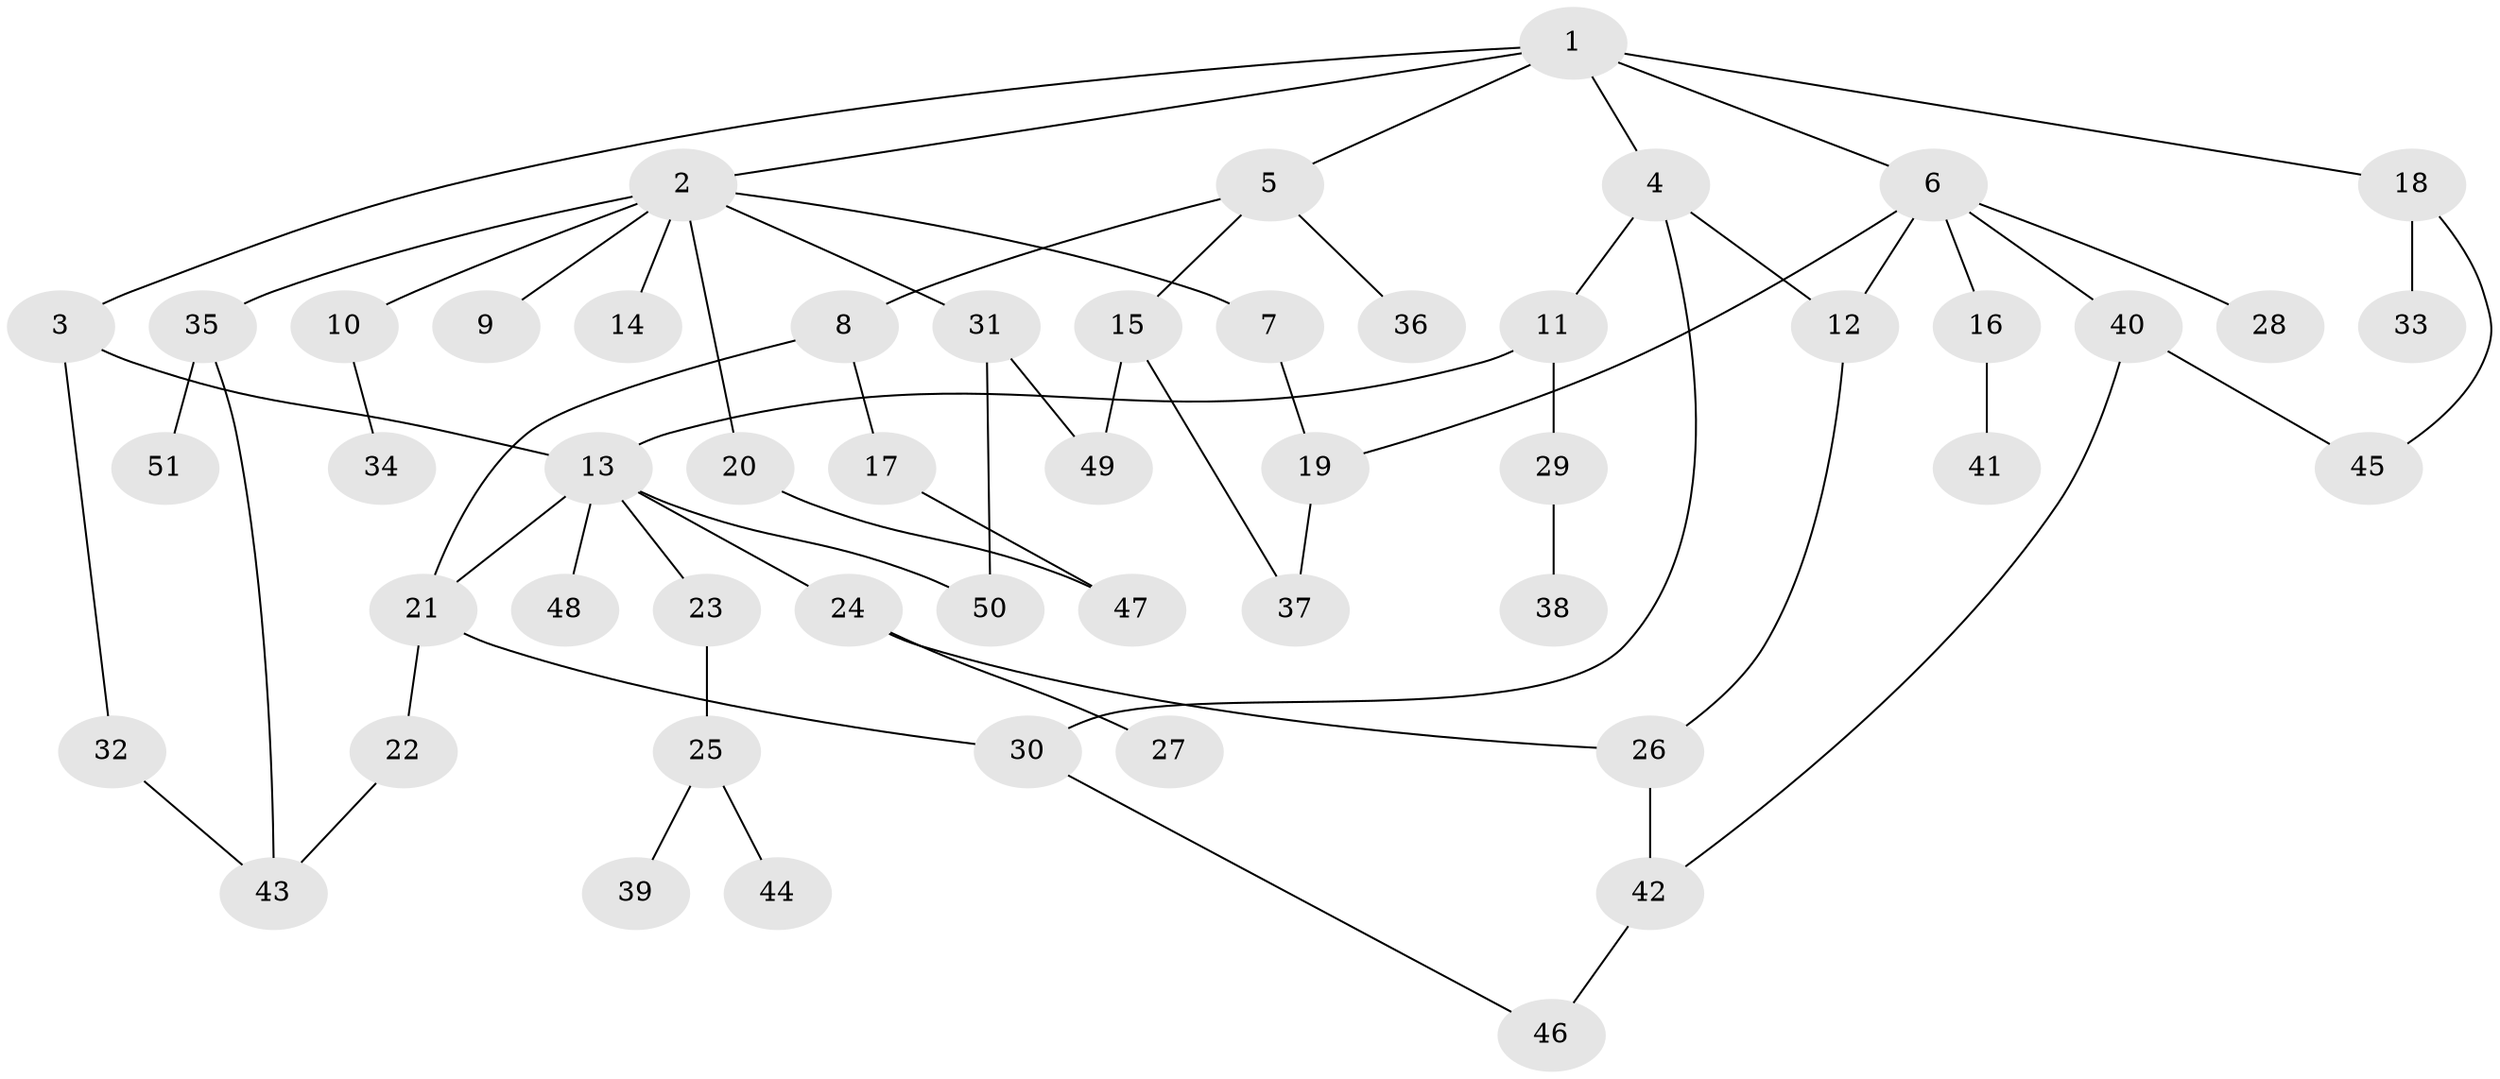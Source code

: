 // coarse degree distribution, {7: 0.030303030303030304, 8: 0.030303030303030304, 5: 0.12121212121212122, 3: 0.24242424242424243, 1: 0.3333333333333333, 6: 0.030303030303030304, 2: 0.15151515151515152, 4: 0.06060606060606061}
// Generated by graph-tools (version 1.1) at 2025/41/03/06/25 10:41:27]
// undirected, 51 vertices, 65 edges
graph export_dot {
graph [start="1"]
  node [color=gray90,style=filled];
  1;
  2;
  3;
  4;
  5;
  6;
  7;
  8;
  9;
  10;
  11;
  12;
  13;
  14;
  15;
  16;
  17;
  18;
  19;
  20;
  21;
  22;
  23;
  24;
  25;
  26;
  27;
  28;
  29;
  30;
  31;
  32;
  33;
  34;
  35;
  36;
  37;
  38;
  39;
  40;
  41;
  42;
  43;
  44;
  45;
  46;
  47;
  48;
  49;
  50;
  51;
  1 -- 2;
  1 -- 3;
  1 -- 4;
  1 -- 5;
  1 -- 6;
  1 -- 18;
  2 -- 7;
  2 -- 9;
  2 -- 10;
  2 -- 14;
  2 -- 20;
  2 -- 31;
  2 -- 35;
  3 -- 32;
  3 -- 13;
  4 -- 11;
  4 -- 12;
  4 -- 30;
  5 -- 8;
  5 -- 15;
  5 -- 36;
  6 -- 16;
  6 -- 19;
  6 -- 28;
  6 -- 40;
  6 -- 12;
  7 -- 19;
  8 -- 17;
  8 -- 21;
  10 -- 34;
  11 -- 13;
  11 -- 29;
  12 -- 26;
  13 -- 23;
  13 -- 24;
  13 -- 48;
  13 -- 50;
  13 -- 21;
  15 -- 49;
  15 -- 37;
  16 -- 41;
  17 -- 47;
  18 -- 33;
  18 -- 45;
  19 -- 37;
  20 -- 47;
  21 -- 22;
  21 -- 30;
  22 -- 43;
  23 -- 25;
  24 -- 26;
  24 -- 27;
  25 -- 39;
  25 -- 44;
  26 -- 42;
  29 -- 38;
  30 -- 46;
  31 -- 49;
  31 -- 50;
  32 -- 43;
  35 -- 51;
  35 -- 43;
  40 -- 45;
  40 -- 42;
  42 -- 46;
}
